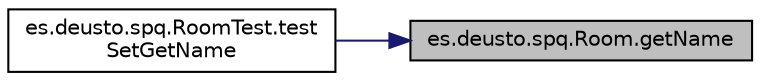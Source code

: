 digraph "es.deusto.spq.Room.getName"
{
 // LATEX_PDF_SIZE
  edge [fontname="Helvetica",fontsize="10",labelfontname="Helvetica",labelfontsize="10"];
  node [fontname="Helvetica",fontsize="10",shape=record];
  rankdir="RL";
  Node1 [label="es.deusto.spq.Room.getName",height=0.2,width=0.4,color="black", fillcolor="grey75", style="filled", fontcolor="black",tooltip=" "];
  Node1 -> Node2 [dir="back",color="midnightblue",fontsize="10",style="solid",fontname="Helvetica"];
  Node2 [label="es.deusto.spq.RoomTest.test\lSetGetName",height=0.2,width=0.4,color="black", fillcolor="white", style="filled",URL="$classes_1_1deusto_1_1spq_1_1_room_test.html#abcf19fbe7a115e3064fa14c97804cc50",tooltip=" "];
}
